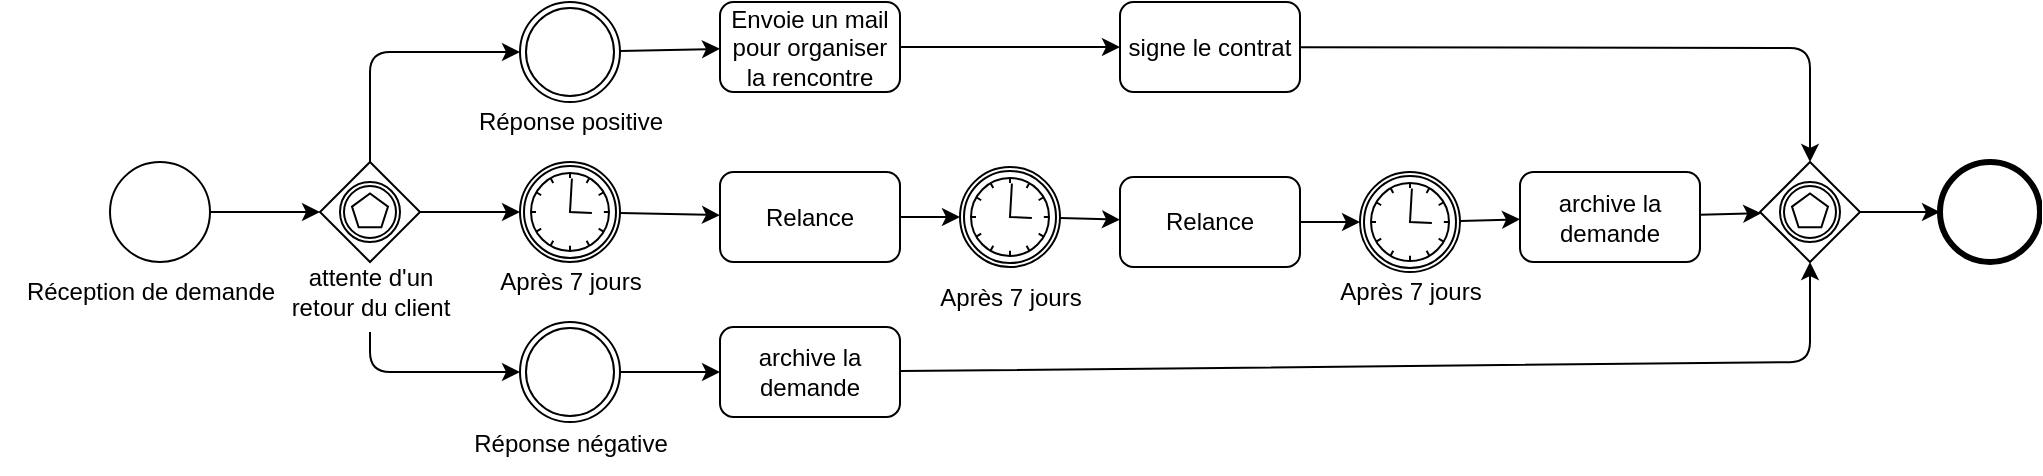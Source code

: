 <mxfile>
    <diagram id="umX1icsLRXaV8q0oWF5W" name="Page-1">
        <mxGraphModel dx="903" dy="505" grid="1" gridSize="10" guides="1" tooltips="1" connect="1" arrows="1" fold="1" page="1" pageScale="1" pageWidth="827" pageHeight="1169" math="0" shadow="0">
            <root>
                <mxCell id="0"/>
                <mxCell id="1" parent="0"/>
                <mxCell id="5" value="" style="edgeStyle=none;html=1;" parent="1" source="2" target="4" edge="1">
                    <mxGeometry relative="1" as="geometry"/>
                </mxCell>
                <mxCell id="2" value="" style="points=[[0.145,0.145,0],[0.5,0,0],[0.855,0.145,0],[1,0.5,0],[0.855,0.855,0],[0.5,1,0],[0.145,0.855,0],[0,0.5,0]];shape=mxgraph.bpmn.event;html=1;verticalLabelPosition=bottom;labelBackgroundColor=#ffffff;verticalAlign=top;align=center;perimeter=ellipsePerimeter;outlineConnect=0;aspect=fixed;outline=standard;symbol=general;" parent="1" vertex="1">
                    <mxGeometry x="55" y="180" width="50" height="50" as="geometry"/>
                </mxCell>
                <mxCell id="3" value="Réception de demande" style="text;html=1;align=center;verticalAlign=middle;resizable=0;points=[];autosize=1;strokeColor=none;fillColor=none;" parent="1" vertex="1">
                    <mxGeometry y="230" width="150" height="30" as="geometry"/>
                </mxCell>
                <mxCell id="10" value="" style="edgeStyle=none;html=1;" parent="1" source="4" target="7" edge="1">
                    <mxGeometry relative="1" as="geometry"/>
                </mxCell>
                <mxCell id="11" style="edgeStyle=none;html=1;entryX=0;entryY=0.5;entryDx=0;entryDy=0;entryPerimeter=0;" parent="1" source="4" target="9" edge="1">
                    <mxGeometry relative="1" as="geometry">
                        <Array as="points">
                            <mxPoint x="185" y="125"/>
                        </Array>
                    </mxGeometry>
                </mxCell>
                <mxCell id="4" value="" style="points=[[0.25,0.25,0],[0.5,0,0],[0.75,0.25,0],[1,0.5,0],[0.75,0.75,0],[0.5,1,0],[0.25,0.75,0],[0,0.5,0]];shape=mxgraph.bpmn.gateway2;html=1;verticalLabelPosition=bottom;labelBackgroundColor=#ffffff;verticalAlign=top;align=center;perimeter=rhombusPerimeter;outlineConnect=0;outline=catching;symbol=multiple;" parent="1" vertex="1">
                    <mxGeometry x="160" y="180" width="50" height="50" as="geometry"/>
                </mxCell>
                <mxCell id="12" style="edgeStyle=none;html=1;entryX=0;entryY=0.5;entryDx=0;entryDy=0;entryPerimeter=0;" parent="1" source="6" target="8" edge="1">
                    <mxGeometry relative="1" as="geometry">
                        <Array as="points">
                            <mxPoint x="185" y="285"/>
                        </Array>
                    </mxGeometry>
                </mxCell>
                <mxCell id="6" value="attente d'un&lt;br&gt;retour du client" style="text;html=1;align=center;verticalAlign=middle;resizable=0;points=[];autosize=1;strokeColor=none;fillColor=none;" parent="1" vertex="1">
                    <mxGeometry x="135" y="225" width="100" height="40" as="geometry"/>
                </mxCell>
                <mxCell id="20" value="" style="edgeStyle=none;html=1;" parent="1" source="7" target="18" edge="1">
                    <mxGeometry relative="1" as="geometry"/>
                </mxCell>
                <mxCell id="7" value="" style="points=[[0.145,0.145,0],[0.5,0,0],[0.855,0.145,0],[1,0.5,0],[0.855,0.855,0],[0.5,1,0],[0.145,0.855,0],[0,0.5,0]];shape=mxgraph.bpmn.event;html=1;verticalLabelPosition=bottom;labelBackgroundColor=#ffffff;verticalAlign=top;align=center;perimeter=ellipsePerimeter;outlineConnect=0;aspect=fixed;outline=catching;symbol=timer;" parent="1" vertex="1">
                    <mxGeometry x="260" y="180" width="50" height="50" as="geometry"/>
                </mxCell>
                <mxCell id="22" value="" style="edgeStyle=none;html=1;" parent="1" source="8" target="16" edge="1">
                    <mxGeometry relative="1" as="geometry"/>
                </mxCell>
                <mxCell id="8" value="&lt;span style=&quot;color: rgba(0, 0, 0, 0); font-family: monospace; font-size: 0px; text-align: start; background-color: rgb(42, 37, 47);&quot;&gt;%3CmxGraphModel%3E%3Croot%3E%3CmxCell%20id%3D%220%22%2F%3E%3CmxCell%20id%3D%221%22%20parent%3D%220%22%2F%3E%3CmxCell%20id%3D%222%22%20value%3D%22%22%20style%3D%22points%3D%5B%5B0.145%2C0.145%2C0%5D%2C%5B0.5%2C0%2C0%5D%2C%5B0.855%2C0.145%2C0%5D%2C%5B1%2C0.5%2C0%5D%2C%5B0.855%2C0.855%2C0%5D%2C%5B0.5%2C1%2C0%5D%2C%5B0.145%2C0.855%2C0%5D%2C%5B0%2C0.5%2C0%5D%5D%3Bshape%3Dmxgraph.bpmn.event%3Bhtml%3D1%3BverticalLabelPosition%3Dbottom%3BlabelBackgroundColor%3D%23ffffff%3BverticalAlign%3Dtop%3Balign%3Dcenter%3Bperimeter%3DellipsePerimeter%3BoutlineConnect%3D0%3Baspect%3Dfixed%3Boutline%3Dstandard%3Bsymbol%3Dgeneral%3B%22%20vertex%3D%221%22%20parent%3D%221%22%3E%3CmxGeometry%20x%3D%2260%22%20y%3D%22180%22%20width%3D%2250%22%20height%3D%2250%22%20as%3D%22geometry%22%2F%3E%3C%2FmxCell%3E%3C%2Froot%3E%3C%2FmxGraphModel%3E&lt;/span&gt;" style="points=[[0.145,0.145,0],[0.5,0,0],[0.855,0.145,0],[1,0.5,0],[0.855,0.855,0],[0.5,1,0],[0.145,0.855,0],[0,0.5,0]];shape=mxgraph.bpmn.event;html=1;verticalLabelPosition=bottom;labelBackgroundColor=#ffffff;verticalAlign=top;align=center;perimeter=ellipsePerimeter;outlineConnect=0;aspect=fixed;outline=throwing;symbol=general;" parent="1" vertex="1">
                    <mxGeometry x="260" y="260" width="50" height="50" as="geometry"/>
                </mxCell>
                <mxCell id="21" value="" style="edgeStyle=none;html=1;" parent="1" source="9" target="19" edge="1">
                    <mxGeometry relative="1" as="geometry"/>
                </mxCell>
                <mxCell id="9" value="&lt;span style=&quot;color: rgba(0, 0, 0, 0); font-family: monospace; font-size: 0px; text-align: start; background-color: rgb(42, 37, 47);&quot;&gt;%3CmxGraphModel%3E%3Croot%3E%3CmxCell%20id%3D%220%22%2F%3E%3CmxCell%20id%3D%221%22%20parent%3D%220%22%2F%3E%3CmxCell%20id%3D%222%22%20value%3D%22%22%20style%3D%22points%3D%5B%5B0.145%2C0.145%2C0%5D%2C%5B0.5%2C0%2C0%5D%2C%5B0.855%2C0.145%2C0%5D%2C%5B1%2C0.5%2C0%5D%2C%5B0.855%2C0.855%2C0%5D%2C%5B0.5%2C1%2C0%5D%2C%5B0.145%2C0.855%2C0%5D%2C%5B0%2C0.5%2C0%5D%5D%3Bshape%3Dmxgraph.bpmn.event%3Bhtml%3D1%3BverticalLabelPosition%3Dbottom%3BlabelBackgroundColor%3D%23ffffff%3BverticalAlign%3Dtop%3Balign%3Dcenter%3Bperimeter%3DellipsePerimeter%3BoutlineConnect%3D0%3Baspect%3Dfixed%3Boutline%3Dstandard%3Bsymbol%3Dgeneral%3B%22%20vertex%3D%221%22%20parent%3D%221%22%3E%3CmxGeometry%20x%3D%2260%22%20y%3D%22180%22%20width%3D%2250%22%20height%3D%2250%22%20as%3D%22geometry%22%2F%3E%3C%2FmxCell%3E%3C%2Froot%3E%3C%2FmxGraphModel%3E&lt;/span&gt;" style="points=[[0.145,0.145,0],[0.5,0,0],[0.855,0.145,0],[1,0.5,0],[0.855,0.855,0],[0.5,1,0],[0.145,0.855,0],[0,0.5,0]];shape=mxgraph.bpmn.event;html=1;verticalLabelPosition=bottom;labelBackgroundColor=#ffffff;verticalAlign=top;align=center;perimeter=ellipsePerimeter;outlineConnect=0;aspect=fixed;outline=throwing;symbol=general;" parent="1" vertex="1">
                    <mxGeometry x="260" y="100" width="50" height="50" as="geometry"/>
                </mxCell>
                <mxCell id="13" value="Réponse positive" style="text;html=1;align=center;verticalAlign=middle;resizable=0;points=[];autosize=1;strokeColor=none;fillColor=none;" parent="1" vertex="1">
                    <mxGeometry x="225" y="145" width="120" height="30" as="geometry"/>
                </mxCell>
                <mxCell id="14" value="Après 7 jours" style="text;html=1;align=center;verticalAlign=middle;resizable=0;points=[];autosize=1;strokeColor=none;fillColor=none;" parent="1" vertex="1">
                    <mxGeometry x="240" y="225" width="90" height="30" as="geometry"/>
                </mxCell>
                <mxCell id="15" value="Réponse négative" style="text;html=1;align=center;verticalAlign=middle;resizable=0;points=[];autosize=1;strokeColor=none;fillColor=none;" parent="1" vertex="1">
                    <mxGeometry x="225" y="306" width="120" height="30" as="geometry"/>
                </mxCell>
                <mxCell id="40" style="edgeStyle=none;html=1;entryX=0.5;entryY=1;entryDx=0;entryDy=0;entryPerimeter=0;" parent="1" source="16" target="39" edge="1">
                    <mxGeometry relative="1" as="geometry">
                        <Array as="points">
                            <mxPoint x="905" y="280"/>
                        </Array>
                    </mxGeometry>
                </mxCell>
                <mxCell id="16" value="archive la demande" style="rounded=1;whiteSpace=wrap;html=1;" parent="1" vertex="1">
                    <mxGeometry x="360" y="262.5" width="90" height="45" as="geometry"/>
                </mxCell>
                <mxCell id="26" value="" style="edgeStyle=none;html=1;" parent="1" source="18" target="24" edge="1">
                    <mxGeometry relative="1" as="geometry"/>
                </mxCell>
                <mxCell id="18" value="Relance" style="rounded=1;whiteSpace=wrap;html=1;" parent="1" vertex="1">
                    <mxGeometry x="360" y="185" width="90" height="45" as="geometry"/>
                </mxCell>
                <mxCell id="38" value="" style="edgeStyle=none;html=1;" parent="1" source="19" target="37" edge="1">
                    <mxGeometry relative="1" as="geometry"/>
                </mxCell>
                <mxCell id="19" value="Envoie un mail pour organiser la rencontre" style="rounded=1;whiteSpace=wrap;html=1;" parent="1" vertex="1">
                    <mxGeometry x="360" y="100" width="90" height="45" as="geometry"/>
                </mxCell>
                <mxCell id="23" value="" style="edgeStyle=none;html=1;" parent="1" source="24" target="25" edge="1">
                    <mxGeometry relative="1" as="geometry"/>
                </mxCell>
                <mxCell id="24" value="" style="points=[[0.145,0.145,0],[0.5,0,0],[0.855,0.145,0],[1,0.5,0],[0.855,0.855,0],[0.5,1,0],[0.145,0.855,0],[0,0.5,0]];shape=mxgraph.bpmn.event;html=1;verticalLabelPosition=bottom;labelBackgroundColor=#ffffff;verticalAlign=top;align=center;perimeter=ellipsePerimeter;outlineConnect=0;aspect=fixed;outline=catching;symbol=timer;" parent="1" vertex="1">
                    <mxGeometry x="480" y="182.5" width="50" height="50" as="geometry"/>
                </mxCell>
                <mxCell id="31" style="edgeStyle=none;html=1;entryX=0;entryY=0.5;entryDx=0;entryDy=0;entryPerimeter=0;" parent="1" source="25" target="27" edge="1">
                    <mxGeometry relative="1" as="geometry"/>
                </mxCell>
                <mxCell id="25" value="Relance" style="rounded=1;whiteSpace=wrap;html=1;" parent="1" vertex="1">
                    <mxGeometry x="560" y="187.5" width="90" height="45" as="geometry"/>
                </mxCell>
                <mxCell id="35" value="" style="edgeStyle=none;html=1;" parent="1" source="27" target="34" edge="1">
                    <mxGeometry relative="1" as="geometry"/>
                </mxCell>
                <mxCell id="27" value="" style="points=[[0.145,0.145,0],[0.5,0,0],[0.855,0.145,0],[1,0.5,0],[0.855,0.855,0],[0.5,1,0],[0.145,0.855,0],[0,0.5,0]];shape=mxgraph.bpmn.event;html=1;verticalLabelPosition=bottom;labelBackgroundColor=#ffffff;verticalAlign=top;align=center;perimeter=ellipsePerimeter;outlineConnect=0;aspect=fixed;outline=catching;symbol=timer;" parent="1" vertex="1">
                    <mxGeometry x="680" y="185" width="50" height="50" as="geometry"/>
                </mxCell>
                <mxCell id="28" value="Après 7 jours" style="text;html=1;align=center;verticalAlign=middle;resizable=0;points=[];autosize=1;strokeColor=none;fillColor=none;" parent="1" vertex="1">
                    <mxGeometry x="660" y="230" width="90" height="30" as="geometry"/>
                </mxCell>
                <mxCell id="32" value="Après 7 jours" style="text;html=1;align=center;verticalAlign=middle;resizable=0;points=[];autosize=1;strokeColor=none;fillColor=none;" parent="1" vertex="1">
                    <mxGeometry x="460" y="232.5" width="90" height="30" as="geometry"/>
                </mxCell>
                <mxCell id="41" value="" style="edgeStyle=none;html=1;" parent="1" source="34" target="39" edge="1">
                    <mxGeometry relative="1" as="geometry"/>
                </mxCell>
                <mxCell id="34" value="archive la demande" style="rounded=1;whiteSpace=wrap;html=1;" parent="1" vertex="1">
                    <mxGeometry x="760" y="185" width="90" height="45" as="geometry"/>
                </mxCell>
                <mxCell id="42" style="edgeStyle=none;html=1;entryX=0.5;entryY=0;entryDx=0;entryDy=0;entryPerimeter=0;" parent="1" source="37" target="39" edge="1">
                    <mxGeometry relative="1" as="geometry">
                        <Array as="points">
                            <mxPoint x="905" y="123"/>
                        </Array>
                    </mxGeometry>
                </mxCell>
                <mxCell id="37" value="signe le contrat" style="rounded=1;whiteSpace=wrap;html=1;" parent="1" vertex="1">
                    <mxGeometry x="560" y="100" width="90" height="45" as="geometry"/>
                </mxCell>
                <mxCell id="44" value="" style="edgeStyle=none;html=1;" parent="1" source="39" target="43" edge="1">
                    <mxGeometry relative="1" as="geometry"/>
                </mxCell>
                <mxCell id="39" value="" style="points=[[0.25,0.25,0],[0.5,0,0],[0.75,0.25,0],[1,0.5,0],[0.75,0.75,0],[0.5,1,0],[0.25,0.75,0],[0,0.5,0]];shape=mxgraph.bpmn.gateway2;html=1;verticalLabelPosition=bottom;labelBackgroundColor=#ffffff;verticalAlign=top;align=center;perimeter=rhombusPerimeter;outlineConnect=0;outline=catching;symbol=multiple;" parent="1" vertex="1">
                    <mxGeometry x="880" y="180" width="50" height="50" as="geometry"/>
                </mxCell>
                <mxCell id="43" value="" style="points=[[0.145,0.145,0],[0.5,0,0],[0.855,0.145,0],[1,0.5,0],[0.855,0.855,0],[0.5,1,0],[0.145,0.855,0],[0,0.5,0]];shape=mxgraph.bpmn.event;html=1;verticalLabelPosition=bottom;labelBackgroundColor=#ffffff;verticalAlign=top;align=center;perimeter=ellipsePerimeter;outlineConnect=0;aspect=fixed;outline=end;symbol=terminate2;" parent="1" vertex="1">
                    <mxGeometry x="970" y="180" width="50" height="50" as="geometry"/>
                </mxCell>
            </root>
        </mxGraphModel>
    </diagram>
</mxfile>